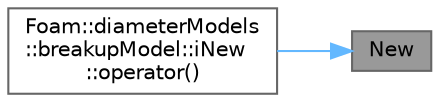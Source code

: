 digraph "New"
{
 // LATEX_PDF_SIZE
  bgcolor="transparent";
  edge [fontname=Helvetica,fontsize=10,labelfontname=Helvetica,labelfontsize=10];
  node [fontname=Helvetica,fontsize=10,shape=box,height=0.2,width=0.4];
  rankdir="RL";
  Node1 [id="Node000001",label="New",height=0.2,width=0.4,color="gray40", fillcolor="grey60", style="filled", fontcolor="black",tooltip=" "];
  Node1 -> Node2 [id="edge1_Node000001_Node000002",dir="back",color="steelblue1",style="solid",tooltip=" "];
  Node2 [id="Node000002",label="Foam::diameterModels\l::breakupModel::iNew\l::operator()",height=0.2,width=0.4,color="grey40", fillcolor="white", style="filled",URL="$classFoam_1_1diameterModels_1_1breakupModel_1_1iNew.html#a4b200a31fdbf1396bdf8c3ddf80b8845",tooltip=" "];
}
